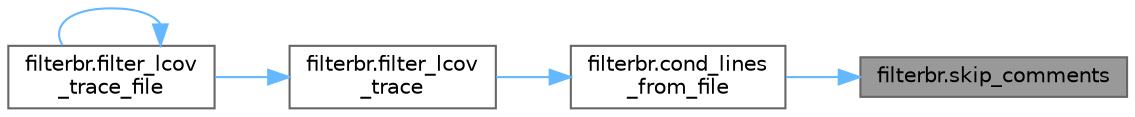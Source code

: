 digraph "filterbr.skip_comments"
{
 // LATEX_PDF_SIZE
  bgcolor="transparent";
  edge [fontname=Helvetica,fontsize=10,labelfontname=Helvetica,labelfontsize=10];
  node [fontname=Helvetica,fontsize=10,shape=box,height=0.2,width=0.4];
  rankdir="RL";
  Node1 [id="Node000001",label="filterbr.skip_comments",height=0.2,width=0.4,color="gray40", fillcolor="grey60", style="filled", fontcolor="black",tooltip=" "];
  Node1 -> Node2 [id="edge1_Node000001_Node000002",dir="back",color="steelblue1",style="solid",tooltip=" "];
  Node2 [id="Node000002",label="filterbr.cond_lines\l_from_file",height=0.2,width=0.4,color="grey40", fillcolor="white", style="filled",URL="$namespacefilterbr.html#aac4fe55e3348eccd24be4aa5fe5eb61f",tooltip=" "];
  Node2 -> Node3 [id="edge2_Node000002_Node000003",dir="back",color="steelblue1",style="solid",tooltip=" "];
  Node3 [id="Node000003",label="filterbr.filter_lcov\l_trace",height=0.2,width=0.4,color="grey40", fillcolor="white", style="filled",URL="$namespacefilterbr.html#ad2c0b976d6f5fc84705aa36fbb6f3498",tooltip=" "];
  Node3 -> Node4 [id="edge3_Node000003_Node000004",dir="back",color="steelblue1",style="solid",tooltip=" "];
  Node4 [id="Node000004",label="filterbr.filter_lcov\l_trace_file",height=0.2,width=0.4,color="grey40", fillcolor="white", style="filled",URL="$namespacefilterbr.html#a4f0f67f8f381b40f7abe89326abbc365",tooltip=" "];
  Node4 -> Node4 [id="edge4_Node000004_Node000004",dir="back",color="steelblue1",style="solid",tooltip=" "];
}
